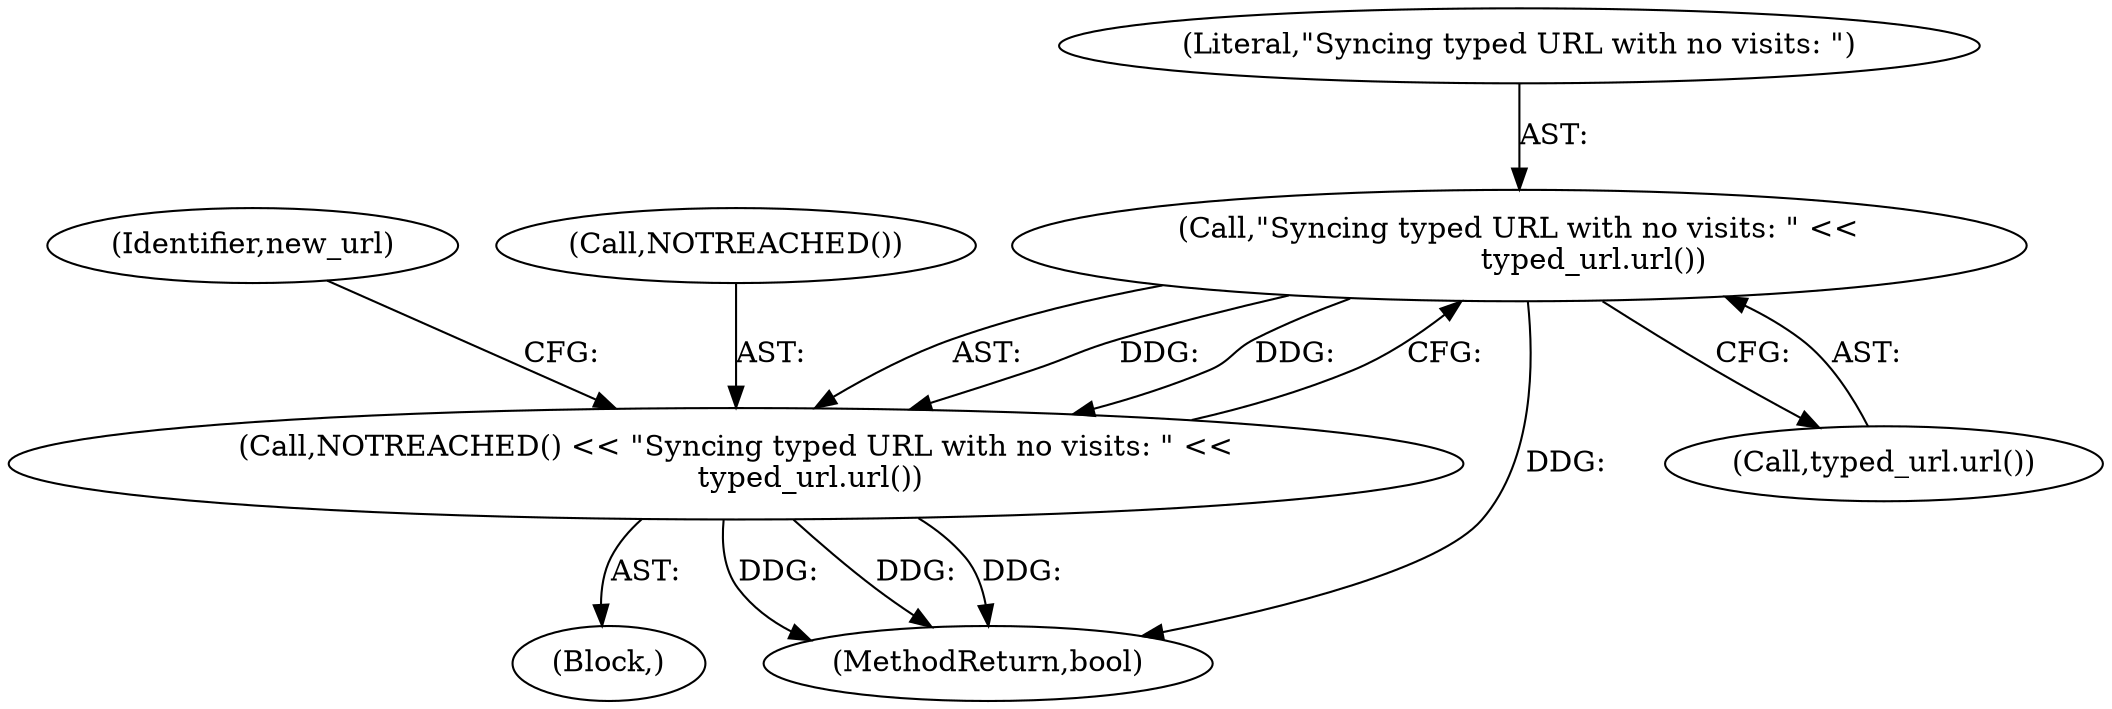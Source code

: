digraph "0_Chrome_f837b6744eb9ca9d8e4f2e93d9118bf787ca5e24@API" {
"1000291" [label="(Call,\"Syncing typed URL with no visits: \" <<\n                typed_url.url())"];
"1000289" [label="(Call,NOTREACHED() << \"Syncing typed URL with no visits: \" <<\n                typed_url.url())"];
"1000295" [label="(Identifier,new_url)"];
"1000288" [label="(Block,)"];
"1000289" [label="(Call,NOTREACHED() << \"Syncing typed URL with no visits: \" <<\n                typed_url.url())"];
"1000468" [label="(MethodReturn,bool)"];
"1000292" [label="(Literal,\"Syncing typed URL with no visits: \")"];
"1000291" [label="(Call,\"Syncing typed URL with no visits: \" <<\n                typed_url.url())"];
"1000293" [label="(Call,typed_url.url())"];
"1000290" [label="(Call,NOTREACHED())"];
"1000291" -> "1000289"  [label="AST: "];
"1000291" -> "1000293"  [label="CFG: "];
"1000292" -> "1000291"  [label="AST: "];
"1000293" -> "1000291"  [label="AST: "];
"1000289" -> "1000291"  [label="CFG: "];
"1000291" -> "1000468"  [label="DDG: "];
"1000291" -> "1000289"  [label="DDG: "];
"1000291" -> "1000289"  [label="DDG: "];
"1000289" -> "1000288"  [label="AST: "];
"1000290" -> "1000289"  [label="AST: "];
"1000295" -> "1000289"  [label="CFG: "];
"1000289" -> "1000468"  [label="DDG: "];
"1000289" -> "1000468"  [label="DDG: "];
"1000289" -> "1000468"  [label="DDG: "];
}

